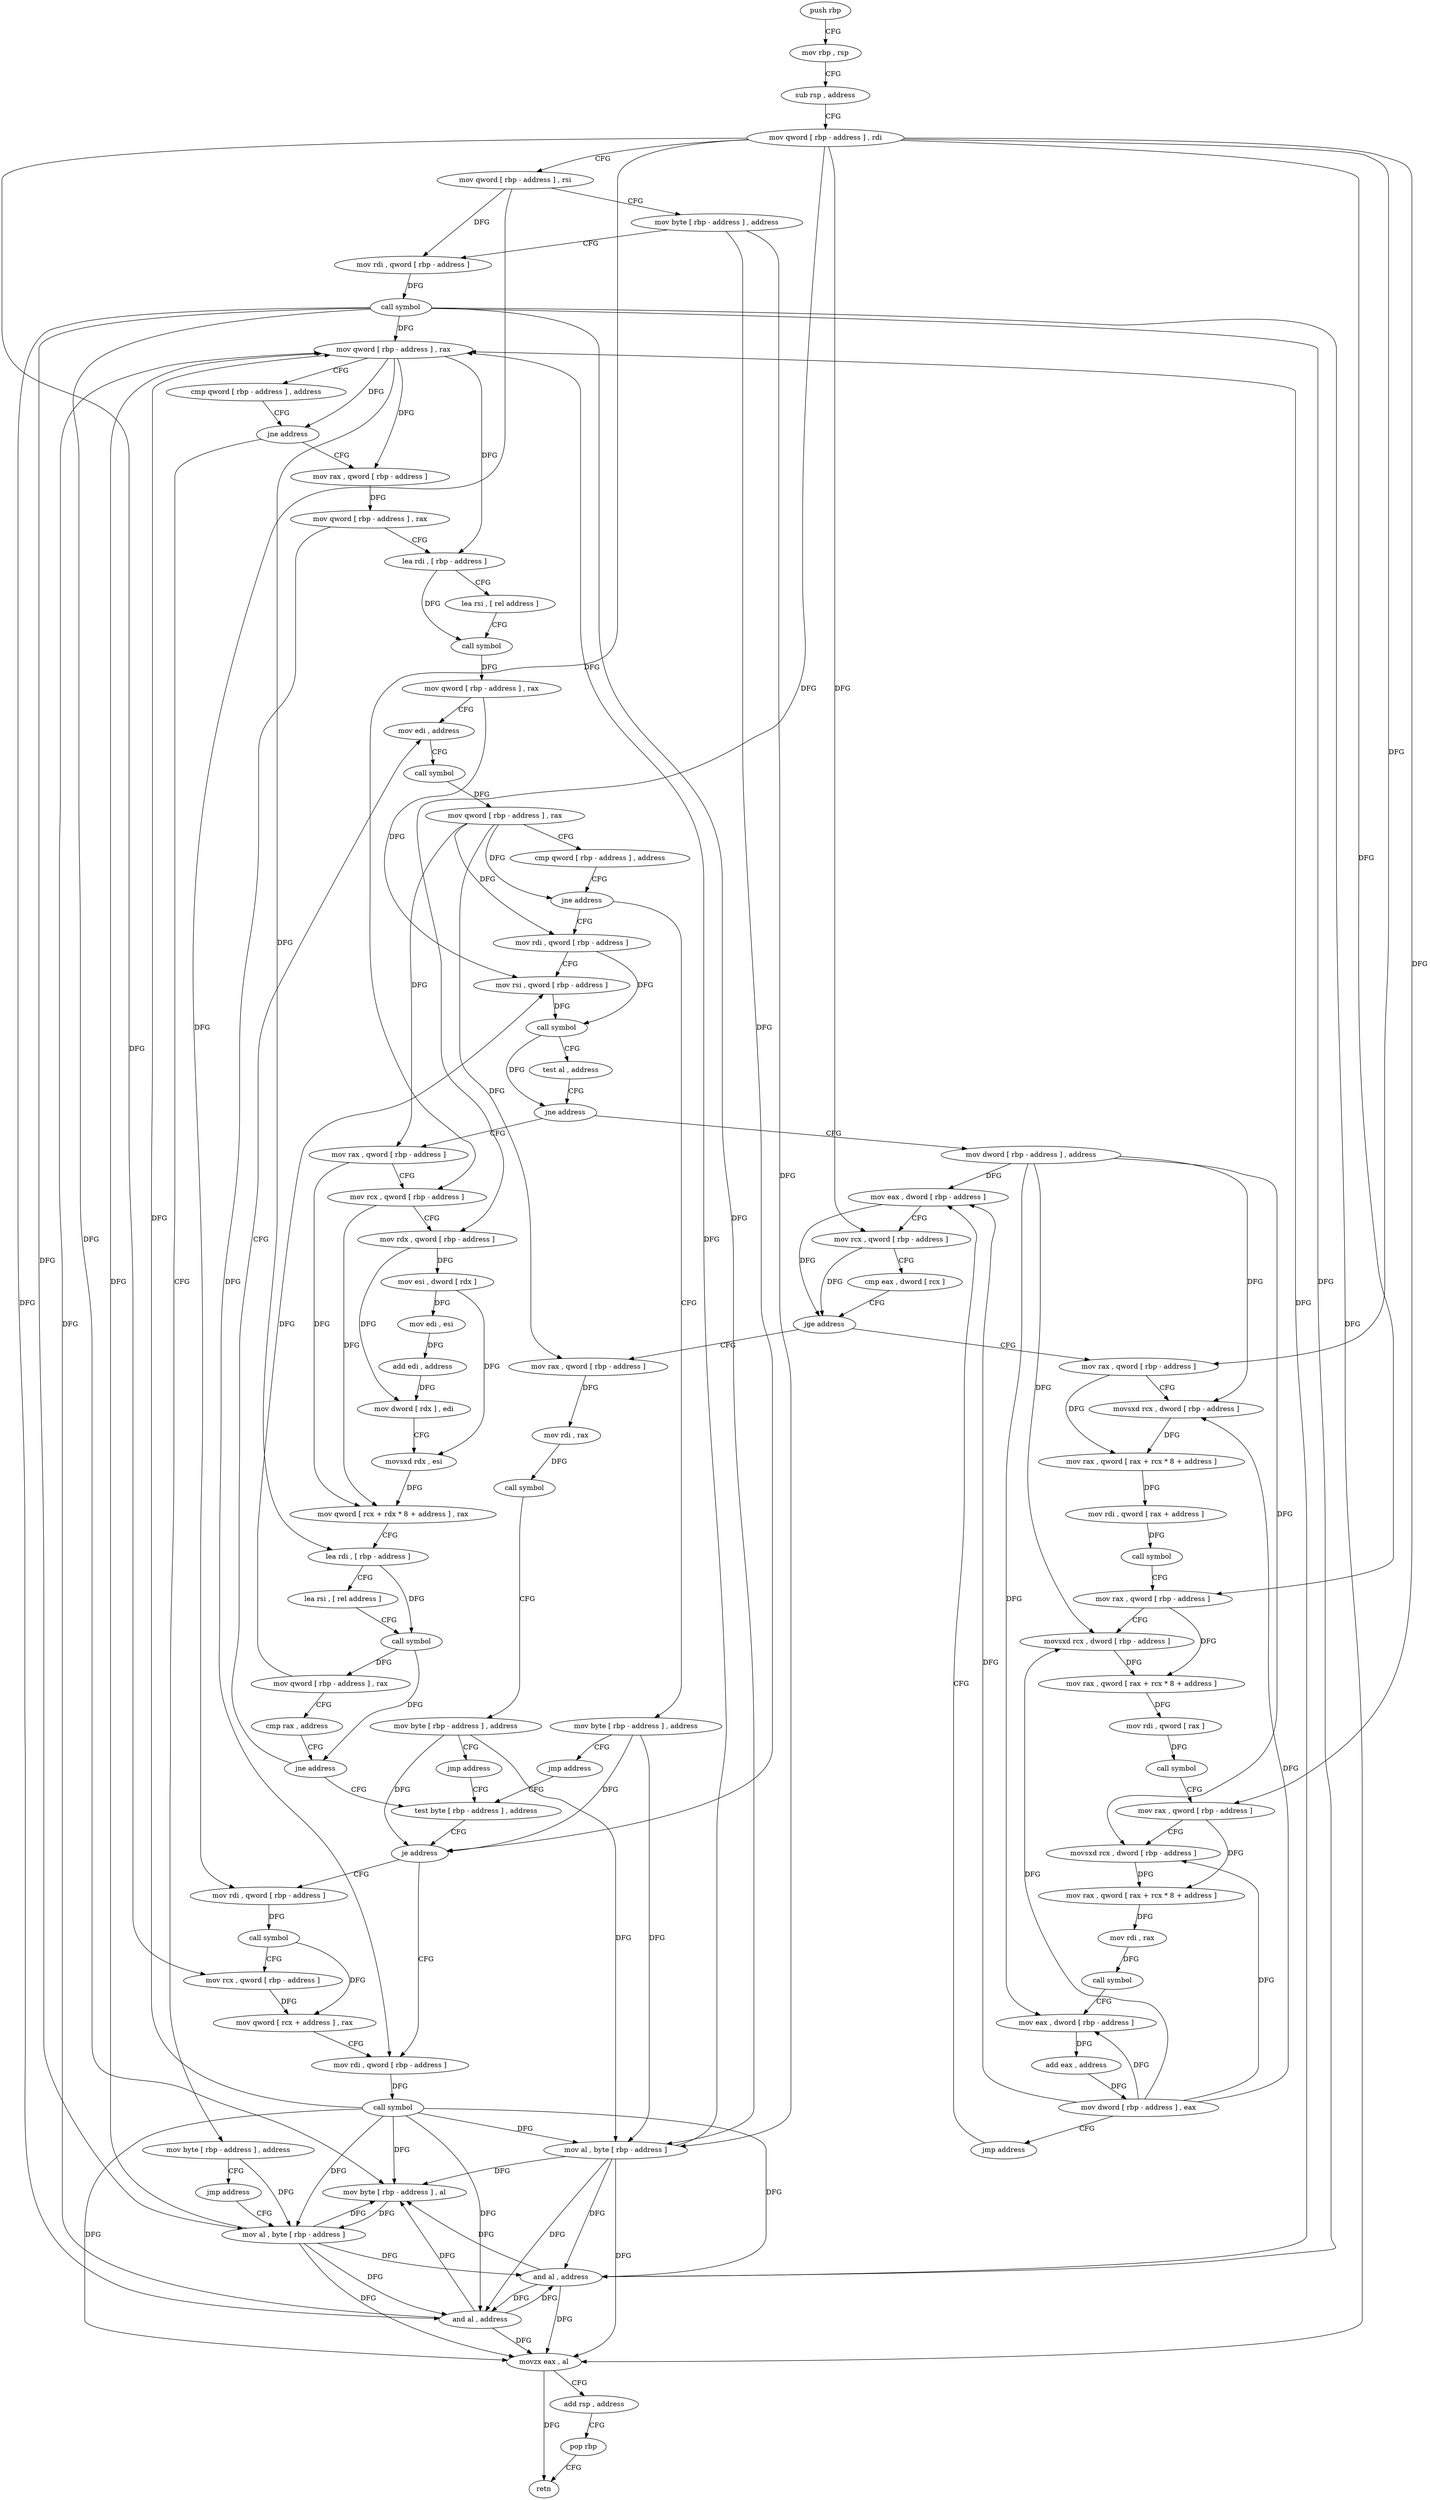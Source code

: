 digraph "func" {
"174848" [label = "push rbp" ]
"174849" [label = "mov rbp , rsp" ]
"174852" [label = "sub rsp , address" ]
"174856" [label = "mov qword [ rbp - address ] , rdi" ]
"174860" [label = "mov qword [ rbp - address ] , rsi" ]
"174864" [label = "mov byte [ rbp - address ] , address" ]
"174868" [label = "mov rdi , qword [ rbp - address ]" ]
"174872" [label = "call symbol" ]
"174877" [label = "mov qword [ rbp - address ] , rax" ]
"174881" [label = "cmp qword [ rbp - address ] , address" ]
"174886" [label = "jne address" ]
"174901" [label = "mov rax , qword [ rbp - address ]" ]
"174892" [label = "mov byte [ rbp - address ] , address" ]
"174905" [label = "mov qword [ rbp - address ] , rax" ]
"174909" [label = "lea rdi , [ rbp - address ]" ]
"174913" [label = "lea rsi , [ rel address ]" ]
"174920" [label = "call symbol" ]
"174925" [label = "mov qword [ rbp - address ] , rax" ]
"174929" [label = "mov edi , address" ]
"174896" [label = "jmp address" ]
"175208" [label = "mov al , byte [ rbp - address ]" ]
"174963" [label = "mov rdi , qword [ rbp - address ]" ]
"174967" [label = "mov rsi , qword [ rbp - address ]" ]
"174971" [label = "call symbol" ]
"174976" [label = "test al , address" ]
"174978" [label = "jne address" ]
"175105" [label = "mov rax , qword [ rbp - address ]" ]
"174984" [label = "mov dword [ rbp - address ] , address" ]
"174954" [label = "mov byte [ rbp - address ] , address" ]
"174958" [label = "jmp address" ]
"175164" [label = "test byte [ rbp - address ] , address" ]
"175211" [label = "and al , address" ]
"175213" [label = "movzx eax , al" ]
"175216" [label = "add rsp , address" ]
"175220" [label = "pop rbp" ]
"175221" [label = "retn" ]
"175109" [label = "mov rcx , qword [ rbp - address ]" ]
"175113" [label = "mov rdx , qword [ rbp - address ]" ]
"175117" [label = "mov esi , dword [ rdx ]" ]
"175119" [label = "mov edi , esi" ]
"175121" [label = "add edi , address" ]
"175124" [label = "mov dword [ rdx ] , edi" ]
"175126" [label = "movsxd rdx , esi" ]
"175129" [label = "mov qword [ rcx + rdx * 8 + address ] , rax" ]
"175134" [label = "lea rdi , [ rbp - address ]" ]
"175138" [label = "lea rsi , [ rel address ]" ]
"175145" [label = "call symbol" ]
"175150" [label = "mov qword [ rbp - address ] , rax" ]
"175154" [label = "cmp rax , address" ]
"175158" [label = "jne address" ]
"174991" [label = "mov eax , dword [ rbp - address ]" ]
"175168" [label = "je address" ]
"175191" [label = "mov rdi , qword [ rbp - address ]" ]
"175174" [label = "mov rdi , qword [ rbp - address ]" ]
"174934" [label = "call symbol" ]
"174939" [label = "mov qword [ rbp - address ] , rax" ]
"174943" [label = "cmp qword [ rbp - address ] , address" ]
"174948" [label = "jne address" ]
"175084" [label = "mov rax , qword [ rbp - address ]" ]
"175088" [label = "mov rdi , rax" ]
"175091" [label = "call symbol" ]
"175096" [label = "mov byte [ rbp - address ] , address" ]
"175100" [label = "jmp address" ]
"175006" [label = "mov rax , qword [ rbp - address ]" ]
"175010" [label = "movsxd rcx , dword [ rbp - address ]" ]
"175014" [label = "mov rax , qword [ rax + rcx * 8 + address ]" ]
"175019" [label = "mov rdi , qword [ rax + address ]" ]
"175023" [label = "call symbol" ]
"175028" [label = "mov rax , qword [ rbp - address ]" ]
"175032" [label = "movsxd rcx , dword [ rbp - address ]" ]
"175036" [label = "mov rax , qword [ rax + rcx * 8 + address ]" ]
"175041" [label = "mov rdi , qword [ rax ]" ]
"175044" [label = "call symbol" ]
"175049" [label = "mov rax , qword [ rbp - address ]" ]
"175053" [label = "movsxd rcx , dword [ rbp - address ]" ]
"175057" [label = "mov rax , qword [ rax + rcx * 8 + address ]" ]
"175062" [label = "mov rdi , rax" ]
"175065" [label = "call symbol" ]
"175070" [label = "mov eax , dword [ rbp - address ]" ]
"175073" [label = "add eax , address" ]
"175076" [label = "mov dword [ rbp - address ] , eax" ]
"175079" [label = "jmp address" ]
"175195" [label = "call symbol" ]
"175200" [label = "mov al , byte [ rbp - address ]" ]
"175203" [label = "and al , address" ]
"175205" [label = "mov byte [ rbp - address ] , al" ]
"175178" [label = "call symbol" ]
"175183" [label = "mov rcx , qword [ rbp - address ]" ]
"175187" [label = "mov qword [ rcx + address ] , rax" ]
"174994" [label = "mov rcx , qword [ rbp - address ]" ]
"174998" [label = "cmp eax , dword [ rcx ]" ]
"175000" [label = "jge address" ]
"174848" -> "174849" [ label = "CFG" ]
"174849" -> "174852" [ label = "CFG" ]
"174852" -> "174856" [ label = "CFG" ]
"174856" -> "174860" [ label = "CFG" ]
"174856" -> "175109" [ label = "DFG" ]
"174856" -> "175113" [ label = "DFG" ]
"174856" -> "174994" [ label = "DFG" ]
"174856" -> "175183" [ label = "DFG" ]
"174856" -> "175006" [ label = "DFG" ]
"174856" -> "175028" [ label = "DFG" ]
"174856" -> "175049" [ label = "DFG" ]
"174860" -> "174864" [ label = "CFG" ]
"174860" -> "174868" [ label = "DFG" ]
"174860" -> "175174" [ label = "DFG" ]
"174864" -> "174868" [ label = "CFG" ]
"174864" -> "175168" [ label = "DFG" ]
"174864" -> "175200" [ label = "DFG" ]
"174868" -> "174872" [ label = "DFG" ]
"174872" -> "174877" [ label = "DFG" ]
"174872" -> "175208" [ label = "DFG" ]
"174872" -> "175211" [ label = "DFG" ]
"174872" -> "175213" [ label = "DFG" ]
"174872" -> "175200" [ label = "DFG" ]
"174872" -> "175203" [ label = "DFG" ]
"174872" -> "175205" [ label = "DFG" ]
"174877" -> "174881" [ label = "CFG" ]
"174877" -> "174886" [ label = "DFG" ]
"174877" -> "174901" [ label = "DFG" ]
"174877" -> "174909" [ label = "DFG" ]
"174877" -> "175134" [ label = "DFG" ]
"174881" -> "174886" [ label = "CFG" ]
"174886" -> "174901" [ label = "CFG" ]
"174886" -> "174892" [ label = "CFG" ]
"174901" -> "174905" [ label = "DFG" ]
"174892" -> "174896" [ label = "CFG" ]
"174892" -> "175208" [ label = "DFG" ]
"174905" -> "174909" [ label = "CFG" ]
"174905" -> "175191" [ label = "DFG" ]
"174909" -> "174913" [ label = "CFG" ]
"174909" -> "174920" [ label = "DFG" ]
"174913" -> "174920" [ label = "CFG" ]
"174920" -> "174925" [ label = "DFG" ]
"174925" -> "174929" [ label = "CFG" ]
"174925" -> "174967" [ label = "DFG" ]
"174929" -> "174934" [ label = "CFG" ]
"174896" -> "175208" [ label = "CFG" ]
"175208" -> "175211" [ label = "DFG" ]
"175208" -> "174877" [ label = "DFG" ]
"175208" -> "175213" [ label = "DFG" ]
"175208" -> "175203" [ label = "DFG" ]
"175208" -> "175205" [ label = "DFG" ]
"174963" -> "174967" [ label = "CFG" ]
"174963" -> "174971" [ label = "DFG" ]
"174967" -> "174971" [ label = "DFG" ]
"174971" -> "174976" [ label = "CFG" ]
"174971" -> "174978" [ label = "DFG" ]
"174976" -> "174978" [ label = "CFG" ]
"174978" -> "175105" [ label = "CFG" ]
"174978" -> "174984" [ label = "CFG" ]
"175105" -> "175109" [ label = "CFG" ]
"175105" -> "175129" [ label = "DFG" ]
"174984" -> "174991" [ label = "DFG" ]
"174984" -> "175010" [ label = "DFG" ]
"174984" -> "175032" [ label = "DFG" ]
"174984" -> "175053" [ label = "DFG" ]
"174984" -> "175070" [ label = "DFG" ]
"174954" -> "174958" [ label = "CFG" ]
"174954" -> "175168" [ label = "DFG" ]
"174954" -> "175200" [ label = "DFG" ]
"174958" -> "175164" [ label = "CFG" ]
"175164" -> "175168" [ label = "CFG" ]
"175211" -> "175213" [ label = "DFG" ]
"175211" -> "174877" [ label = "DFG" ]
"175211" -> "175203" [ label = "DFG" ]
"175211" -> "175205" [ label = "DFG" ]
"175213" -> "175216" [ label = "CFG" ]
"175213" -> "175221" [ label = "DFG" ]
"175216" -> "175220" [ label = "CFG" ]
"175220" -> "175221" [ label = "CFG" ]
"175109" -> "175113" [ label = "CFG" ]
"175109" -> "175129" [ label = "DFG" ]
"175113" -> "175117" [ label = "DFG" ]
"175113" -> "175124" [ label = "DFG" ]
"175117" -> "175119" [ label = "DFG" ]
"175117" -> "175126" [ label = "DFG" ]
"175119" -> "175121" [ label = "DFG" ]
"175121" -> "175124" [ label = "DFG" ]
"175124" -> "175126" [ label = "CFG" ]
"175126" -> "175129" [ label = "DFG" ]
"175129" -> "175134" [ label = "CFG" ]
"175134" -> "175138" [ label = "CFG" ]
"175134" -> "175145" [ label = "DFG" ]
"175138" -> "175145" [ label = "CFG" ]
"175145" -> "175150" [ label = "DFG" ]
"175145" -> "175158" [ label = "DFG" ]
"175150" -> "175154" [ label = "CFG" ]
"175150" -> "174967" [ label = "DFG" ]
"175154" -> "175158" [ label = "CFG" ]
"175158" -> "174929" [ label = "CFG" ]
"175158" -> "175164" [ label = "CFG" ]
"174991" -> "174994" [ label = "CFG" ]
"174991" -> "175000" [ label = "DFG" ]
"175168" -> "175191" [ label = "CFG" ]
"175168" -> "175174" [ label = "CFG" ]
"175191" -> "175195" [ label = "DFG" ]
"175174" -> "175178" [ label = "DFG" ]
"174934" -> "174939" [ label = "DFG" ]
"174939" -> "174943" [ label = "CFG" ]
"174939" -> "174948" [ label = "DFG" ]
"174939" -> "174963" [ label = "DFG" ]
"174939" -> "175105" [ label = "DFG" ]
"174939" -> "175084" [ label = "DFG" ]
"174943" -> "174948" [ label = "CFG" ]
"174948" -> "174963" [ label = "CFG" ]
"174948" -> "174954" [ label = "CFG" ]
"175084" -> "175088" [ label = "DFG" ]
"175088" -> "175091" [ label = "DFG" ]
"175091" -> "175096" [ label = "CFG" ]
"175096" -> "175100" [ label = "CFG" ]
"175096" -> "175168" [ label = "DFG" ]
"175096" -> "175200" [ label = "DFG" ]
"175100" -> "175164" [ label = "CFG" ]
"175006" -> "175010" [ label = "CFG" ]
"175006" -> "175014" [ label = "DFG" ]
"175010" -> "175014" [ label = "DFG" ]
"175014" -> "175019" [ label = "DFG" ]
"175019" -> "175023" [ label = "DFG" ]
"175023" -> "175028" [ label = "CFG" ]
"175028" -> "175032" [ label = "CFG" ]
"175028" -> "175036" [ label = "DFG" ]
"175032" -> "175036" [ label = "DFG" ]
"175036" -> "175041" [ label = "DFG" ]
"175041" -> "175044" [ label = "DFG" ]
"175044" -> "175049" [ label = "CFG" ]
"175049" -> "175053" [ label = "CFG" ]
"175049" -> "175057" [ label = "DFG" ]
"175053" -> "175057" [ label = "DFG" ]
"175057" -> "175062" [ label = "DFG" ]
"175062" -> "175065" [ label = "DFG" ]
"175065" -> "175070" [ label = "CFG" ]
"175070" -> "175073" [ label = "DFG" ]
"175073" -> "175076" [ label = "DFG" ]
"175076" -> "175079" [ label = "CFG" ]
"175076" -> "174991" [ label = "DFG" ]
"175076" -> "175010" [ label = "DFG" ]
"175076" -> "175032" [ label = "DFG" ]
"175076" -> "175053" [ label = "DFG" ]
"175076" -> "175070" [ label = "DFG" ]
"175079" -> "174991" [ label = "CFG" ]
"175195" -> "175200" [ label = "DFG" ]
"175195" -> "174877" [ label = "DFG" ]
"175195" -> "175211" [ label = "DFG" ]
"175195" -> "175213" [ label = "DFG" ]
"175195" -> "175208" [ label = "DFG" ]
"175195" -> "175203" [ label = "DFG" ]
"175195" -> "175205" [ label = "DFG" ]
"175200" -> "175203" [ label = "DFG" ]
"175200" -> "174877" [ label = "DFG" ]
"175200" -> "175211" [ label = "DFG" ]
"175200" -> "175213" [ label = "DFG" ]
"175200" -> "175205" [ label = "DFG" ]
"175203" -> "175205" [ label = "DFG" ]
"175203" -> "174877" [ label = "DFG" ]
"175203" -> "175211" [ label = "DFG" ]
"175203" -> "175213" [ label = "DFG" ]
"175205" -> "175208" [ label = "DFG" ]
"175178" -> "175183" [ label = "CFG" ]
"175178" -> "175187" [ label = "DFG" ]
"175183" -> "175187" [ label = "DFG" ]
"175187" -> "175191" [ label = "CFG" ]
"174994" -> "174998" [ label = "CFG" ]
"174994" -> "175000" [ label = "DFG" ]
"174998" -> "175000" [ label = "CFG" ]
"175000" -> "175084" [ label = "CFG" ]
"175000" -> "175006" [ label = "CFG" ]
}
